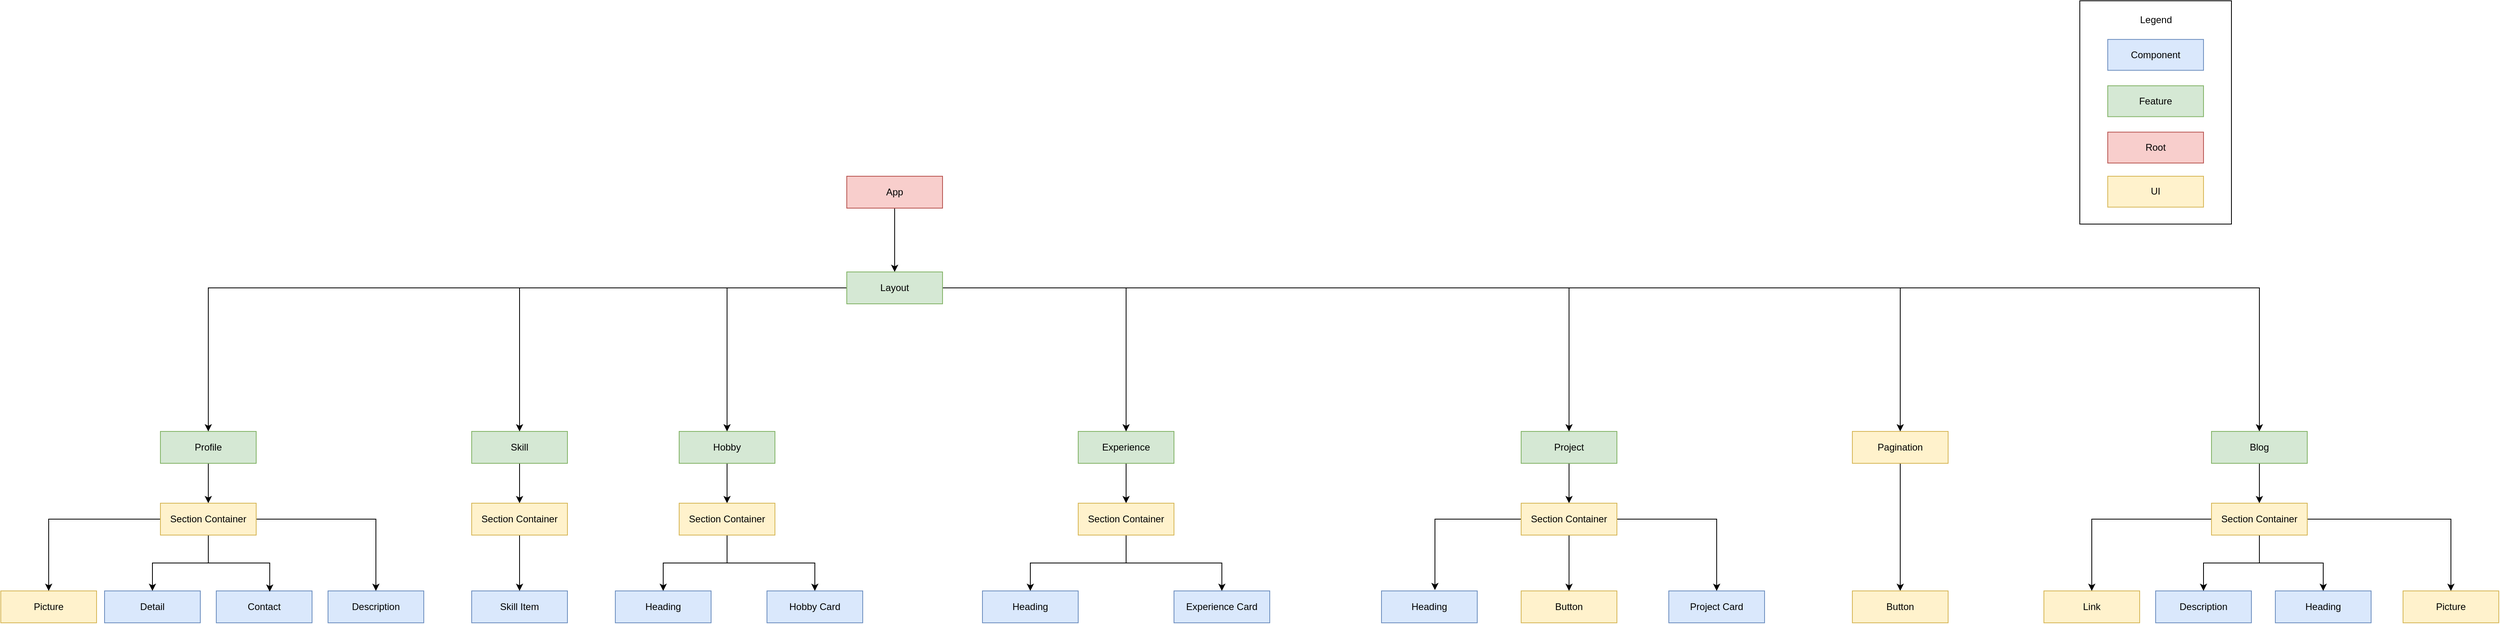 <mxfile version="20.7.4" type="device"><diagram name="Page-1" id="edf60f1a-56cd-e834-aa8a-f176f3a09ee4"><mxGraphModel dx="1434" dy="836" grid="1" gridSize="10" guides="1" tooltips="1" connect="1" arrows="1" fold="1" page="1" pageScale="1" pageWidth="1100" pageHeight="850" background="none" math="0" shadow="0"><root><mxCell id="0"/><mxCell id="1" parent="0"/><mxCell id="OZyAvO0r1GOtRV15PpVz-54" style="edgeStyle=orthogonalEdgeStyle;rounded=0;orthogonalLoop=1;jettySize=auto;html=1;entryX=0.5;entryY=0;entryDx=0;entryDy=0;" parent="1" source="OZyAvO0r1GOtRV15PpVz-1" target="OZyAvO0r1GOtRV15PpVz-53" edge="1"><mxGeometry relative="1" as="geometry"/></mxCell><mxCell id="OZyAvO0r1GOtRV15PpVz-1" value="App" style="rounded=0;whiteSpace=wrap;html=1;fillColor=#f8cecc;strokeColor=#b85450;" parent="1" vertex="1"><mxGeometry x="1110" y="240" width="120" height="40" as="geometry"/></mxCell><mxCell id="JSBylRBsG4VphCjwnlVl-20" style="edgeStyle=orthogonalEdgeStyle;rounded=0;orthogonalLoop=1;jettySize=auto;html=1;entryX=0.5;entryY=0;entryDx=0;entryDy=0;" parent="1" source="OZyAvO0r1GOtRV15PpVz-2" target="OZyAvO0r1GOtRV15PpVz-55" edge="1"><mxGeometry relative="1" as="geometry"/></mxCell><mxCell id="OZyAvO0r1GOtRV15PpVz-2" value="Profile" style="rounded=0;whiteSpace=wrap;html=1;fillColor=#d5e8d4;strokeColor=#82b366;" parent="1" vertex="1"><mxGeometry x="250" y="560" width="120" height="40" as="geometry"/></mxCell><mxCell id="OZyAvO0r1GOtRV15PpVz-3" value="Picture" style="rounded=0;whiteSpace=wrap;html=1;fillColor=#fff2cc;strokeColor=#d6b656;" parent="1" vertex="1"><mxGeometry x="50" y="760" width="120" height="40" as="geometry"/></mxCell><mxCell id="OZyAvO0r1GOtRV15PpVz-4" value="Description" style="rounded=0;whiteSpace=wrap;html=1;fillColor=#dae8fc;strokeColor=#6c8ebf;" parent="1" vertex="1"><mxGeometry x="460" y="760" width="120" height="40" as="geometry"/></mxCell><mxCell id="OZyAvO0r1GOtRV15PpVz-6" value="Contact" style="rounded=0;whiteSpace=wrap;html=1;fillColor=#dae8fc;strokeColor=#6c8ebf;" parent="1" vertex="1"><mxGeometry x="320" y="760" width="120" height="40" as="geometry"/></mxCell><mxCell id="OZyAvO0r1GOtRV15PpVz-7" value="Detail" style="rounded=0;whiteSpace=wrap;html=1;fillColor=#dae8fc;strokeColor=#6c8ebf;" parent="1" vertex="1"><mxGeometry x="180" y="760" width="120" height="40" as="geometry"/></mxCell><mxCell id="JSBylRBsG4VphCjwnlVl-21" style="edgeStyle=orthogonalEdgeStyle;rounded=0;orthogonalLoop=1;jettySize=auto;html=1;entryX=0.5;entryY=0;entryDx=0;entryDy=0;" parent="1" source="OZyAvO0r1GOtRV15PpVz-14" target="JSBylRBsG4VphCjwnlVl-14" edge="1"><mxGeometry relative="1" as="geometry"/></mxCell><mxCell id="OZyAvO0r1GOtRV15PpVz-14" value="Skill" style="rounded=0;whiteSpace=wrap;html=1;fillColor=#d5e8d4;strokeColor=#82b366;" parent="1" vertex="1"><mxGeometry x="640" y="560" width="120" height="40" as="geometry"/></mxCell><mxCell id="OZyAvO0r1GOtRV15PpVz-15" value="Skill Item" style="rounded=0;whiteSpace=wrap;html=1;fillColor=#dae8fc;strokeColor=#6c8ebf;" parent="1" vertex="1"><mxGeometry x="640" y="760" width="120" height="40" as="geometry"/></mxCell><mxCell id="JSBylRBsG4VphCjwnlVl-22" style="edgeStyle=orthogonalEdgeStyle;rounded=0;orthogonalLoop=1;jettySize=auto;html=1;entryX=0.5;entryY=0;entryDx=0;entryDy=0;" parent="1" source="OZyAvO0r1GOtRV15PpVz-19" target="JSBylRBsG4VphCjwnlVl-15" edge="1"><mxGeometry relative="1" as="geometry"/></mxCell><mxCell id="OZyAvO0r1GOtRV15PpVz-19" value="Hobby" style="rounded=0;whiteSpace=wrap;html=1;fillColor=#d5e8d4;strokeColor=#82b366;" parent="1" vertex="1"><mxGeometry x="900" y="560" width="120" height="40" as="geometry"/></mxCell><mxCell id="OZyAvO0r1GOtRV15PpVz-21" value="Heading" style="rounded=0;whiteSpace=wrap;html=1;fillColor=#dae8fc;strokeColor=#6c8ebf;" parent="1" vertex="1"><mxGeometry x="820" y="760" width="120" height="40" as="geometry"/></mxCell><mxCell id="OZyAvO0r1GOtRV15PpVz-23" value="Hobby Card" style="rounded=0;whiteSpace=wrap;html=1;fillColor=#dae8fc;strokeColor=#6c8ebf;" parent="1" vertex="1"><mxGeometry x="1010" y="760" width="120" height="40" as="geometry"/></mxCell><mxCell id="JSBylRBsG4VphCjwnlVl-30" style="edgeStyle=orthogonalEdgeStyle;rounded=0;orthogonalLoop=1;jettySize=auto;html=1;" parent="1" source="OZyAvO0r1GOtRV15PpVz-26" target="JSBylRBsG4VphCjwnlVl-16" edge="1"><mxGeometry relative="1" as="geometry"/></mxCell><mxCell id="OZyAvO0r1GOtRV15PpVz-26" value="Experience" style="rounded=0;whiteSpace=wrap;html=1;fillColor=#d5e8d4;strokeColor=#82b366;" parent="1" vertex="1"><mxGeometry x="1400" y="560" width="120" height="40" as="geometry"/></mxCell><mxCell id="OZyAvO0r1GOtRV15PpVz-33" value="Heading" style="rounded=0;whiteSpace=wrap;html=1;" parent="1" vertex="1"><mxGeometry x="1280" y="760" width="120" height="40" as="geometry"/></mxCell><mxCell id="OZyAvO0r1GOtRV15PpVz-36" value="Experience Card" style="rounded=0;whiteSpace=wrap;html=1;" parent="1" vertex="1"><mxGeometry x="1520" y="760" width="120" height="40" as="geometry"/></mxCell><mxCell id="JSBylRBsG4VphCjwnlVl-31" style="edgeStyle=orthogonalEdgeStyle;rounded=0;orthogonalLoop=1;jettySize=auto;html=1;entryX=0.5;entryY=0;entryDx=0;entryDy=0;" parent="1" source="OZyAvO0r1GOtRV15PpVz-38" target="JSBylRBsG4VphCjwnlVl-17" edge="1"><mxGeometry relative="1" as="geometry"/></mxCell><mxCell id="OZyAvO0r1GOtRV15PpVz-38" value="Project" style="rounded=0;whiteSpace=wrap;html=1;fillColor=#d5e8d4;strokeColor=#82b366;" parent="1" vertex="1"><mxGeometry x="1955" y="560" width="120" height="40" as="geometry"/></mxCell><mxCell id="OZyAvO0r1GOtRV15PpVz-40" value="Heading" style="rounded=0;whiteSpace=wrap;html=1;" parent="1" vertex="1"><mxGeometry x="1780" y="760" width="120" height="40" as="geometry"/></mxCell><mxCell id="OZyAvO0r1GOtRV15PpVz-42" value="Button" style="rounded=0;whiteSpace=wrap;html=1;" parent="1" vertex="1"><mxGeometry x="1955" y="760" width="120" height="40" as="geometry"/></mxCell><mxCell id="OZyAvO0r1GOtRV15PpVz-44" value="Project Card" style="rounded=0;whiteSpace=wrap;html=1;" parent="1" vertex="1"><mxGeometry x="2140" y="760" width="120" height="40" as="geometry"/></mxCell><mxCell id="JSBylRBsG4VphCjwnlVl-32" style="edgeStyle=orthogonalEdgeStyle;rounded=0;orthogonalLoop=1;jettySize=auto;html=1;entryX=0.5;entryY=0;entryDx=0;entryDy=0;" parent="1" source="OZyAvO0r1GOtRV15PpVz-46" target="OZyAvO0r1GOtRV15PpVz-80" edge="1"><mxGeometry relative="1" as="geometry"><mxPoint x="2430" y="650" as="targetPoint"/></mxGeometry></mxCell><mxCell id="OZyAvO0r1GOtRV15PpVz-46" value="Pagination" style="rounded=0;whiteSpace=wrap;html=1;fillColor=#fff2cc;strokeColor=#d6b656;" parent="1" vertex="1"><mxGeometry x="2370" y="560" width="120" height="40" as="geometry"/></mxCell><mxCell id="OZyAvO0r1GOtRV15PpVz-48" value="PaginationItem" style="rounded=0;whiteSpace=wrap;html=1;" parent="1" vertex="1"><mxGeometry x="2370" y="760" width="120" height="40" as="geometry"/></mxCell><mxCell id="JSBylRBsG4VphCjwnlVl-23" style="edgeStyle=orthogonalEdgeStyle;rounded=0;orthogonalLoop=1;jettySize=auto;html=1;entryX=0.5;entryY=0;entryDx=0;entryDy=0;" parent="1" source="OZyAvO0r1GOtRV15PpVz-53" target="OZyAvO0r1GOtRV15PpVz-2" edge="1"><mxGeometry relative="1" as="geometry"/></mxCell><mxCell id="JSBylRBsG4VphCjwnlVl-24" style="edgeStyle=orthogonalEdgeStyle;rounded=0;orthogonalLoop=1;jettySize=auto;html=1;entryX=0.5;entryY=0;entryDx=0;entryDy=0;" parent="1" source="OZyAvO0r1GOtRV15PpVz-53" target="OZyAvO0r1GOtRV15PpVz-14" edge="1"><mxGeometry relative="1" as="geometry"/></mxCell><mxCell id="JSBylRBsG4VphCjwnlVl-25" style="edgeStyle=orthogonalEdgeStyle;rounded=0;orthogonalLoop=1;jettySize=auto;html=1;" parent="1" source="OZyAvO0r1GOtRV15PpVz-53" target="OZyAvO0r1GOtRV15PpVz-19" edge="1"><mxGeometry relative="1" as="geometry"/></mxCell><mxCell id="JSBylRBsG4VphCjwnlVl-26" style="edgeStyle=orthogonalEdgeStyle;rounded=0;orthogonalLoop=1;jettySize=auto;html=1;" parent="1" source="OZyAvO0r1GOtRV15PpVz-53" target="OZyAvO0r1GOtRV15PpVz-26" edge="1"><mxGeometry relative="1" as="geometry"/></mxCell><mxCell id="JSBylRBsG4VphCjwnlVl-27" style="edgeStyle=orthogonalEdgeStyle;rounded=0;orthogonalLoop=1;jettySize=auto;html=1;entryX=0.5;entryY=0;entryDx=0;entryDy=0;" parent="1" source="OZyAvO0r1GOtRV15PpVz-53" target="OZyAvO0r1GOtRV15PpVz-38" edge="1"><mxGeometry relative="1" as="geometry"/></mxCell><mxCell id="JSBylRBsG4VphCjwnlVl-28" style="edgeStyle=orthogonalEdgeStyle;rounded=0;orthogonalLoop=1;jettySize=auto;html=1;entryX=0.5;entryY=0;entryDx=0;entryDy=0;" parent="1" source="OZyAvO0r1GOtRV15PpVz-53" target="OZyAvO0r1GOtRV15PpVz-46" edge="1"><mxGeometry relative="1" as="geometry"/></mxCell><mxCell id="JSBylRBsG4VphCjwnlVl-29" style="edgeStyle=orthogonalEdgeStyle;rounded=0;orthogonalLoop=1;jettySize=auto;html=1;" parent="1" source="OZyAvO0r1GOtRV15PpVz-53" target="JSBylRBsG4VphCjwnlVl-2" edge="1"><mxGeometry relative="1" as="geometry"/></mxCell><mxCell id="OZyAvO0r1GOtRV15PpVz-53" value="Layout" style="rounded=0;whiteSpace=wrap;html=1;fillColor=#d5e8d4;strokeColor=#82b366;" parent="1" vertex="1"><mxGeometry x="1110" y="360" width="120" height="40" as="geometry"/></mxCell><mxCell id="JSBylRBsG4VphCjwnlVl-34" style="edgeStyle=orthogonalEdgeStyle;rounded=0;orthogonalLoop=1;jettySize=auto;html=1;" parent="1" source="OZyAvO0r1GOtRV15PpVz-55" target="OZyAvO0r1GOtRV15PpVz-3" edge="1"><mxGeometry relative="1" as="geometry"/></mxCell><mxCell id="JSBylRBsG4VphCjwnlVl-35" style="edgeStyle=orthogonalEdgeStyle;rounded=0;orthogonalLoop=1;jettySize=auto;html=1;entryX=0.5;entryY=0;entryDx=0;entryDy=0;" parent="1" source="OZyAvO0r1GOtRV15PpVz-55" target="OZyAvO0r1GOtRV15PpVz-7" edge="1"><mxGeometry relative="1" as="geometry"/></mxCell><mxCell id="JSBylRBsG4VphCjwnlVl-36" style="edgeStyle=orthogonalEdgeStyle;rounded=0;orthogonalLoop=1;jettySize=auto;html=1;entryX=0.5;entryY=0;entryDx=0;entryDy=0;" parent="1" source="OZyAvO0r1GOtRV15PpVz-55" target="OZyAvO0r1GOtRV15PpVz-4" edge="1"><mxGeometry relative="1" as="geometry"/></mxCell><mxCell id="JSBylRBsG4VphCjwnlVl-37" style="edgeStyle=orthogonalEdgeStyle;rounded=0;orthogonalLoop=1;jettySize=auto;html=1;entryX=0.558;entryY=0.025;entryDx=0;entryDy=0;entryPerimeter=0;" parent="1" source="OZyAvO0r1GOtRV15PpVz-55" target="OZyAvO0r1GOtRV15PpVz-6" edge="1"><mxGeometry relative="1" as="geometry"/></mxCell><mxCell id="OZyAvO0r1GOtRV15PpVz-55" value="Section Container" style="rounded=0;whiteSpace=wrap;html=1;fillColor=#fff2cc;strokeColor=#d6b656;" parent="1" vertex="1"><mxGeometry x="250" y="650" width="120" height="40" as="geometry"/></mxCell><mxCell id="OZyAvO0r1GOtRV15PpVz-67" value="" style="group" parent="1" vertex="1" connectable="0"><mxGeometry x="2655" y="20" width="190" height="310" as="geometry"/></mxCell><mxCell id="OZyAvO0r1GOtRV15PpVz-65" value="" style="rounded=0;whiteSpace=wrap;html=1;" parent="OZyAvO0r1GOtRV15PpVz-67" vertex="1"><mxGeometry width="190" height="280" as="geometry"/></mxCell><mxCell id="OZyAvO0r1GOtRV15PpVz-63" value="Component" style="rounded=0;whiteSpace=wrap;html=1;fillColor=#dae8fc;strokeColor=#6c8ebf;" parent="OZyAvO0r1GOtRV15PpVz-67" vertex="1"><mxGeometry x="35" y="48.438" width="120" height="38.75" as="geometry"/></mxCell><mxCell id="OZyAvO0r1GOtRV15PpVz-64" value="Feature" style="rounded=0;whiteSpace=wrap;html=1;fillColor=#d5e8d4;strokeColor=#82b366;" parent="OZyAvO0r1GOtRV15PpVz-67" vertex="1"><mxGeometry x="35" y="106.562" width="120" height="38.75" as="geometry"/></mxCell><mxCell id="OZyAvO0r1GOtRV15PpVz-66" value="Legend" style="text;html=1;strokeColor=none;fillColor=none;align=center;verticalAlign=middle;whiteSpace=wrap;rounded=0;" parent="OZyAvO0r1GOtRV15PpVz-67" vertex="1"><mxGeometry x="32.5" y="9.688" width="125" height="29.062" as="geometry"/></mxCell><mxCell id="OZyAvO0r1GOtRV15PpVz-74" value="Root" style="rounded=0;whiteSpace=wrap;html=1;fillColor=#f8cecc;strokeColor=#b85450;" parent="OZyAvO0r1GOtRV15PpVz-67" vertex="1"><mxGeometry x="35" y="164.688" width="120" height="38.75" as="geometry"/></mxCell><mxCell id="OZyAvO0r1GOtRV15PpVz-83" value="UI" style="rounded=0;whiteSpace=wrap;html=1;fillColor=#fff2cc;strokeColor=#d6b656;" parent="OZyAvO0r1GOtRV15PpVz-67" vertex="1"><mxGeometry x="35" y="220" width="120" height="38.75" as="geometry"/></mxCell><mxCell id="OZyAvO0r1GOtRV15PpVz-75" value="Heading" style="rounded=0;whiteSpace=wrap;html=1;fillColor=#dae8fc;strokeColor=#6c8ebf;" parent="1" vertex="1"><mxGeometry x="1280" y="760" width="120" height="40" as="geometry"/></mxCell><mxCell id="OZyAvO0r1GOtRV15PpVz-76" value="Experience Card" style="rounded=0;whiteSpace=wrap;html=1;fillColor=#dae8fc;strokeColor=#6c8ebf;" parent="1" vertex="1"><mxGeometry x="1520" y="760" width="120" height="40" as="geometry"/></mxCell><mxCell id="OZyAvO0r1GOtRV15PpVz-77" value="Heading" style="rounded=0;whiteSpace=wrap;html=1;" parent="1" vertex="1"><mxGeometry x="1780" y="760" width="120" height="40" as="geometry"/></mxCell><mxCell id="OZyAvO0r1GOtRV15PpVz-78" value="Button" style="rounded=0;whiteSpace=wrap;html=1;" parent="1" vertex="1"><mxGeometry x="1955" y="760" width="120" height="40" as="geometry"/></mxCell><mxCell id="OZyAvO0r1GOtRV15PpVz-79" value="Project Card" style="rounded=0;whiteSpace=wrap;html=1;fillColor=#dae8fc;strokeColor=#6c8ebf;" parent="1" vertex="1"><mxGeometry x="2140" y="760" width="120" height="40" as="geometry"/></mxCell><mxCell id="OZyAvO0r1GOtRV15PpVz-80" value="Button" style="rounded=0;whiteSpace=wrap;html=1;fillColor=#fff2cc;strokeColor=#d6b656;" parent="1" vertex="1"><mxGeometry x="2370" y="760" width="120" height="40" as="geometry"/></mxCell><mxCell id="OZyAvO0r1GOtRV15PpVz-81" value="Button" style="rounded=0;whiteSpace=wrap;html=1;fillColor=#fff2cc;strokeColor=#d6b656;" parent="1" vertex="1"><mxGeometry x="1955" y="760" width="120" height="40" as="geometry"/></mxCell><mxCell id="OZyAvO0r1GOtRV15PpVz-82" value="Heading" style="rounded=0;whiteSpace=wrap;html=1;fillColor=#dae8fc;strokeColor=#6c8ebf;" parent="1" vertex="1"><mxGeometry x="1780" y="760" width="120" height="40" as="geometry"/></mxCell><mxCell id="JSBylRBsG4VphCjwnlVl-33" style="edgeStyle=orthogonalEdgeStyle;rounded=0;orthogonalLoop=1;jettySize=auto;html=1;entryX=0.5;entryY=0;entryDx=0;entryDy=0;" parent="1" source="JSBylRBsG4VphCjwnlVl-2" target="JSBylRBsG4VphCjwnlVl-19" edge="1"><mxGeometry relative="1" as="geometry"/></mxCell><mxCell id="JSBylRBsG4VphCjwnlVl-2" value="Blog" style="rounded=0;whiteSpace=wrap;html=1;fillColor=#d5e8d4;strokeColor=#82b366;" parent="1" vertex="1"><mxGeometry x="2820" y="560" width="120" height="40" as="geometry"/></mxCell><mxCell id="JSBylRBsG4VphCjwnlVl-4" value="Link" style="rounded=0;whiteSpace=wrap;html=1;fillColor=#fff2cc;strokeColor=#d6b656;" parent="1" vertex="1"><mxGeometry x="2610" y="760" width="120" height="40" as="geometry"/></mxCell><mxCell id="JSBylRBsG4VphCjwnlVl-8" value="Description" style="rounded=0;whiteSpace=wrap;html=1;fillColor=#dae8fc;strokeColor=#6c8ebf;" parent="1" vertex="1"><mxGeometry x="2750" y="760" width="120" height="40" as="geometry"/></mxCell><mxCell id="JSBylRBsG4VphCjwnlVl-9" value="Heading" style="rounded=0;whiteSpace=wrap;html=1;fillColor=#dae8fc;strokeColor=#6c8ebf;" parent="1" vertex="1"><mxGeometry x="2900" y="760" width="120" height="40" as="geometry"/></mxCell><mxCell id="JSBylRBsG4VphCjwnlVl-12" value="Picture" style="rounded=0;whiteSpace=wrap;html=1;fillColor=#fff2cc;strokeColor=#d6b656;" parent="1" vertex="1"><mxGeometry x="3060" y="760" width="120" height="40" as="geometry"/></mxCell><mxCell id="JSBylRBsG4VphCjwnlVl-38" style="edgeStyle=orthogonalEdgeStyle;rounded=0;orthogonalLoop=1;jettySize=auto;html=1;entryX=0.5;entryY=0;entryDx=0;entryDy=0;" parent="1" source="JSBylRBsG4VphCjwnlVl-14" target="OZyAvO0r1GOtRV15PpVz-15" edge="1"><mxGeometry relative="1" as="geometry"/></mxCell><mxCell id="JSBylRBsG4VphCjwnlVl-14" value="Section Container" style="rounded=0;whiteSpace=wrap;html=1;fillColor=#fff2cc;strokeColor=#d6b656;" parent="1" vertex="1"><mxGeometry x="640" y="650" width="120" height="40" as="geometry"/></mxCell><mxCell id="JSBylRBsG4VphCjwnlVl-39" style="edgeStyle=orthogonalEdgeStyle;rounded=0;orthogonalLoop=1;jettySize=auto;html=1;entryX=0.5;entryY=0;entryDx=0;entryDy=0;" parent="1" source="JSBylRBsG4VphCjwnlVl-15" target="OZyAvO0r1GOtRV15PpVz-21" edge="1"><mxGeometry relative="1" as="geometry"/></mxCell><mxCell id="JSBylRBsG4VphCjwnlVl-40" style="edgeStyle=orthogonalEdgeStyle;rounded=0;orthogonalLoop=1;jettySize=auto;html=1;entryX=0.5;entryY=0;entryDx=0;entryDy=0;" parent="1" source="JSBylRBsG4VphCjwnlVl-15" target="OZyAvO0r1GOtRV15PpVz-23" edge="1"><mxGeometry relative="1" as="geometry"/></mxCell><mxCell id="JSBylRBsG4VphCjwnlVl-15" value="Section Container" style="rounded=0;whiteSpace=wrap;html=1;fillColor=#fff2cc;strokeColor=#d6b656;" parent="1" vertex="1"><mxGeometry x="900" y="650" width="120" height="40" as="geometry"/></mxCell><mxCell id="JSBylRBsG4VphCjwnlVl-41" style="edgeStyle=orthogonalEdgeStyle;rounded=0;orthogonalLoop=1;jettySize=auto;html=1;entryX=0.5;entryY=0;entryDx=0;entryDy=0;" parent="1" source="JSBylRBsG4VphCjwnlVl-16" target="OZyAvO0r1GOtRV15PpVz-75" edge="1"><mxGeometry relative="1" as="geometry"/></mxCell><mxCell id="JSBylRBsG4VphCjwnlVl-42" style="edgeStyle=orthogonalEdgeStyle;rounded=0;orthogonalLoop=1;jettySize=auto;html=1;entryX=0.5;entryY=0;entryDx=0;entryDy=0;" parent="1" source="JSBylRBsG4VphCjwnlVl-16" target="OZyAvO0r1GOtRV15PpVz-76" edge="1"><mxGeometry relative="1" as="geometry"/></mxCell><mxCell id="JSBylRBsG4VphCjwnlVl-16" value="Section Container" style="rounded=0;whiteSpace=wrap;html=1;fillColor=#fff2cc;strokeColor=#d6b656;" parent="1" vertex="1"><mxGeometry x="1400" y="650" width="120" height="40" as="geometry"/></mxCell><mxCell id="JSBylRBsG4VphCjwnlVl-43" style="edgeStyle=orthogonalEdgeStyle;rounded=0;orthogonalLoop=1;jettySize=auto;html=1;entryX=0.558;entryY=-0.025;entryDx=0;entryDy=0;entryPerimeter=0;" parent="1" source="JSBylRBsG4VphCjwnlVl-17" target="OZyAvO0r1GOtRV15PpVz-82" edge="1"><mxGeometry relative="1" as="geometry"/></mxCell><mxCell id="JSBylRBsG4VphCjwnlVl-44" style="edgeStyle=orthogonalEdgeStyle;rounded=0;orthogonalLoop=1;jettySize=auto;html=1;entryX=0.5;entryY=0;entryDx=0;entryDy=0;" parent="1" source="JSBylRBsG4VphCjwnlVl-17" target="OZyAvO0r1GOtRV15PpVz-79" edge="1"><mxGeometry relative="1" as="geometry"/></mxCell><mxCell id="JSBylRBsG4VphCjwnlVl-45" style="edgeStyle=orthogonalEdgeStyle;rounded=0;orthogonalLoop=1;jettySize=auto;html=1;entryX=0.5;entryY=0;entryDx=0;entryDy=0;" parent="1" source="JSBylRBsG4VphCjwnlVl-17" target="OZyAvO0r1GOtRV15PpVz-81" edge="1"><mxGeometry relative="1" as="geometry"/></mxCell><mxCell id="JSBylRBsG4VphCjwnlVl-17" value="Section Container" style="rounded=0;whiteSpace=wrap;html=1;fillColor=#fff2cc;strokeColor=#d6b656;" parent="1" vertex="1"><mxGeometry x="1955" y="650" width="120" height="40" as="geometry"/></mxCell><mxCell id="JSBylRBsG4VphCjwnlVl-47" style="edgeStyle=orthogonalEdgeStyle;rounded=0;orthogonalLoop=1;jettySize=auto;html=1;entryX=0.5;entryY=0;entryDx=0;entryDy=0;" parent="1" source="JSBylRBsG4VphCjwnlVl-19" target="JSBylRBsG4VphCjwnlVl-4" edge="1"><mxGeometry relative="1" as="geometry"/></mxCell><mxCell id="JSBylRBsG4VphCjwnlVl-48" style="edgeStyle=orthogonalEdgeStyle;rounded=0;orthogonalLoop=1;jettySize=auto;html=1;entryX=0.5;entryY=0;entryDx=0;entryDy=0;" parent="1" source="JSBylRBsG4VphCjwnlVl-19" target="JSBylRBsG4VphCjwnlVl-12" edge="1"><mxGeometry relative="1" as="geometry"/></mxCell><mxCell id="JSBylRBsG4VphCjwnlVl-49" style="edgeStyle=orthogonalEdgeStyle;rounded=0;orthogonalLoop=1;jettySize=auto;html=1;entryX=0.5;entryY=0;entryDx=0;entryDy=0;" parent="1" source="JSBylRBsG4VphCjwnlVl-19" target="JSBylRBsG4VphCjwnlVl-8" edge="1"><mxGeometry relative="1" as="geometry"/></mxCell><mxCell id="JSBylRBsG4VphCjwnlVl-50" style="edgeStyle=orthogonalEdgeStyle;rounded=0;orthogonalLoop=1;jettySize=auto;html=1;entryX=0.5;entryY=0;entryDx=0;entryDy=0;" parent="1" source="JSBylRBsG4VphCjwnlVl-19" target="JSBylRBsG4VphCjwnlVl-9" edge="1"><mxGeometry relative="1" as="geometry"/></mxCell><mxCell id="JSBylRBsG4VphCjwnlVl-19" value="Section Container" style="rounded=0;whiteSpace=wrap;html=1;fillColor=#fff2cc;strokeColor=#d6b656;" parent="1" vertex="1"><mxGeometry x="2820" y="650" width="120" height="40" as="geometry"/></mxCell></root></mxGraphModel></diagram></mxfile>